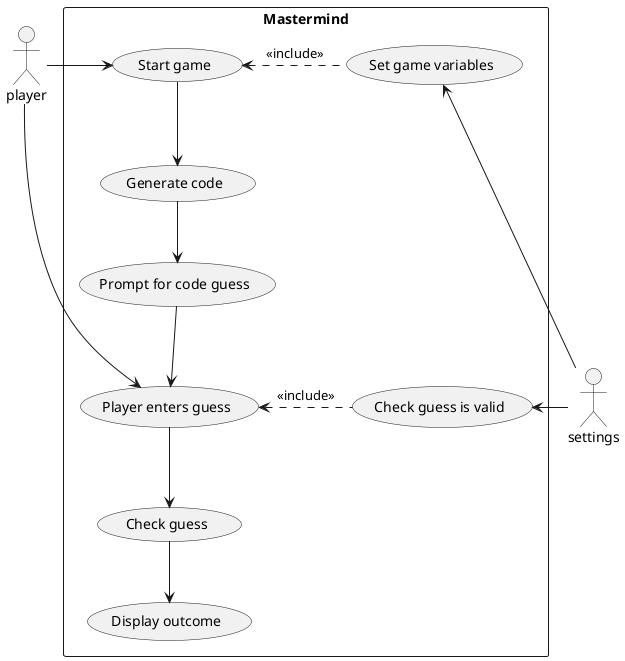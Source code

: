 @startuml
skinparam PackageStyle rectangle
actor player
actor settings
rectangle Mastermind {
    player -> (Start game)
    (Set game variables) <- settings
    (Start game) <. (Set game variables) : << include >>
    (Start game) --> (Generate code)

    (Generate code) --> (Prompt for code guess)
    (Prompt for code guess) --> (Player enters guess)
    player -> (Player enters guess)
    (Player enters guess) <. (Check guess is valid) : <<include>>
    (Check guess is valid) <- settings
    (Player enters guess) --> (Check guess)
    (Check guess) --> (Display outcome)
}

@enduml

